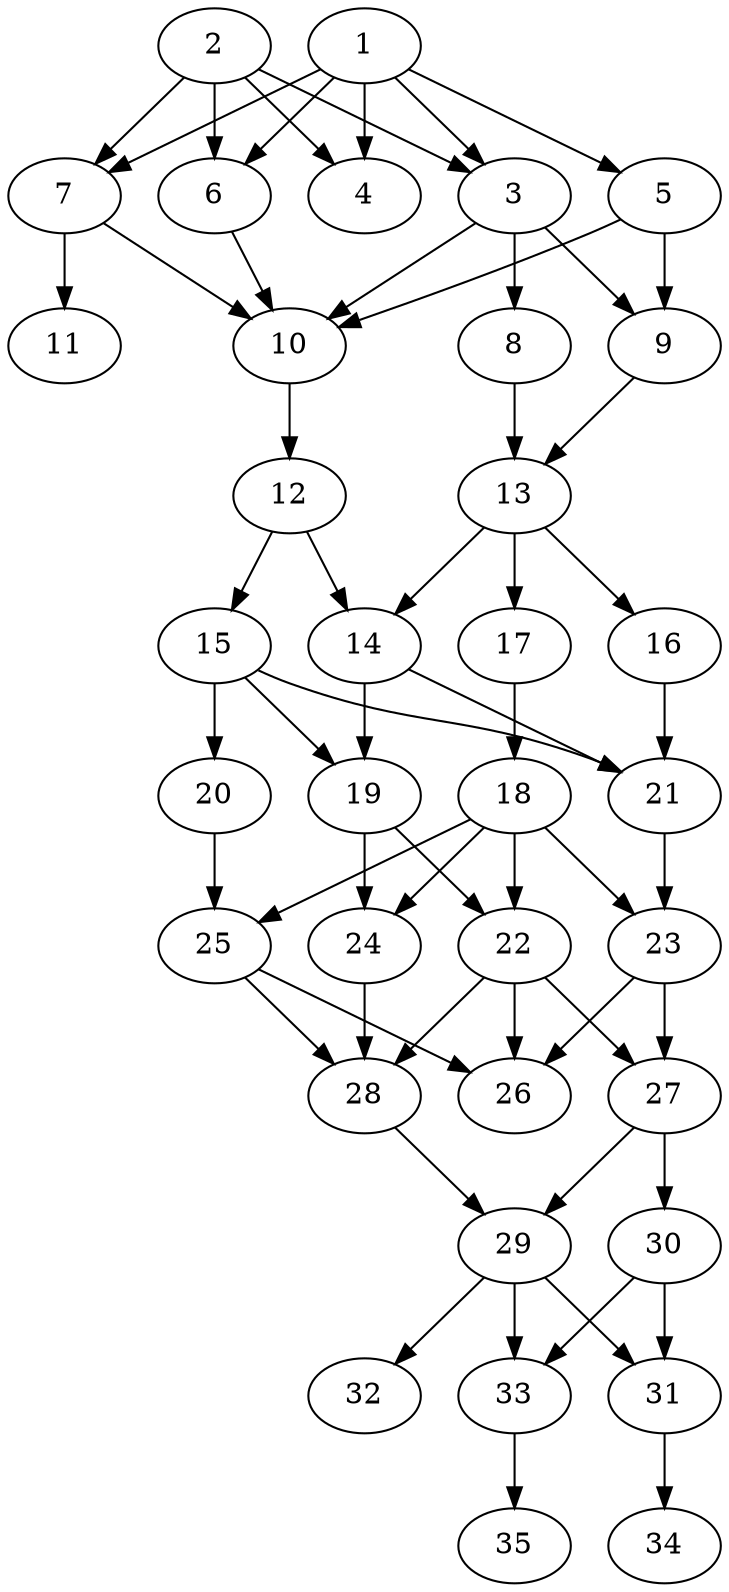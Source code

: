 // DAG automatically generated by daggen at Tue Aug  6 16:28:02 2019
// ./daggen --dot -n 35 --ccr 0.5 --fat 0.4 --regular 0.5 --density 0.7 --mindata 5242880 --maxdata 52428800 
digraph G {
  1 [size="43452416", alpha="0.19", expect_size="21726208"] 
  1 -> 3 [size ="21726208"]
  1 -> 4 [size ="21726208"]
  1 -> 5 [size ="21726208"]
  1 -> 6 [size ="21726208"]
  1 -> 7 [size ="21726208"]
  2 [size="44826624", alpha="0.13", expect_size="22413312"] 
  2 -> 3 [size ="22413312"]
  2 -> 4 [size ="22413312"]
  2 -> 6 [size ="22413312"]
  2 -> 7 [size ="22413312"]
  3 [size="80035840", alpha="0.02", expect_size="40017920"] 
  3 -> 8 [size ="40017920"]
  3 -> 9 [size ="40017920"]
  3 -> 10 [size ="40017920"]
  4 [size="82352128", alpha="0.17", expect_size="41176064"] 
  5 [size="27512832", alpha="0.08", expect_size="13756416"] 
  5 -> 9 [size ="13756416"]
  5 -> 10 [size ="13756416"]
  6 [size="64876544", alpha="0.05", expect_size="32438272"] 
  6 -> 10 [size ="32438272"]
  7 [size="16781312", alpha="0.10", expect_size="8390656"] 
  7 -> 10 [size ="8390656"]
  7 -> 11 [size ="8390656"]
  8 [size="92786688", alpha="0.12", expect_size="46393344"] 
  8 -> 13 [size ="46393344"]
  9 [size="66881536", alpha="0.07", expect_size="33440768"] 
  9 -> 13 [size ="33440768"]
  10 [size="100628480", alpha="0.14", expect_size="50314240"] 
  10 -> 12 [size ="50314240"]
  11 [size="55572480", alpha="0.12", expect_size="27786240"] 
  12 [size="49154048", alpha="0.19", expect_size="24577024"] 
  12 -> 14 [size ="24577024"]
  12 -> 15 [size ="24577024"]
  13 [size="15306752", alpha="0.19", expect_size="7653376"] 
  13 -> 14 [size ="7653376"]
  13 -> 16 [size ="7653376"]
  13 -> 17 [size ="7653376"]
  14 [size="26628096", alpha="0.09", expect_size="13314048"] 
  14 -> 19 [size ="13314048"]
  14 -> 21 [size ="13314048"]
  15 [size="13217792", alpha="0.08", expect_size="6608896"] 
  15 -> 19 [size ="6608896"]
  15 -> 20 [size ="6608896"]
  15 -> 21 [size ="6608896"]
  16 [size="49123328", alpha="0.07", expect_size="24561664"] 
  16 -> 21 [size ="24561664"]
  17 [size="74573824", alpha="0.11", expect_size="37286912"] 
  17 -> 18 [size ="37286912"]
  18 [size="28702720", alpha="0.06", expect_size="14351360"] 
  18 -> 22 [size ="14351360"]
  18 -> 23 [size ="14351360"]
  18 -> 24 [size ="14351360"]
  18 -> 25 [size ="14351360"]
  19 [size="86654976", alpha="0.14", expect_size="43327488"] 
  19 -> 22 [size ="43327488"]
  19 -> 24 [size ="43327488"]
  20 [size="24295424", alpha="0.03", expect_size="12147712"] 
  20 -> 25 [size ="12147712"]
  21 [size="89063424", alpha="0.18", expect_size="44531712"] 
  21 -> 23 [size ="44531712"]
  22 [size="50716672", alpha="0.01", expect_size="25358336"] 
  22 -> 26 [size ="25358336"]
  22 -> 27 [size ="25358336"]
  22 -> 28 [size ="25358336"]
  23 [size="44832768", alpha="0.18", expect_size="22416384"] 
  23 -> 26 [size ="22416384"]
  23 -> 27 [size ="22416384"]
  24 [size="41209856", alpha="0.10", expect_size="20604928"] 
  24 -> 28 [size ="20604928"]
  25 [size="84672512", alpha="0.07", expect_size="42336256"] 
  25 -> 26 [size ="42336256"]
  25 -> 28 [size ="42336256"]
  26 [size="26085376", alpha="0.14", expect_size="13042688"] 
  27 [size="57249792", alpha="0.03", expect_size="28624896"] 
  27 -> 29 [size ="28624896"]
  27 -> 30 [size ="28624896"]
  28 [size="13430784", alpha="0.10", expect_size="6715392"] 
  28 -> 29 [size ="6715392"]
  29 [size="43438080", alpha="0.08", expect_size="21719040"] 
  29 -> 31 [size ="21719040"]
  29 -> 32 [size ="21719040"]
  29 -> 33 [size ="21719040"]
  30 [size="17123328", alpha="0.06", expect_size="8561664"] 
  30 -> 31 [size ="8561664"]
  30 -> 33 [size ="8561664"]
  31 [size="29956096", alpha="0.13", expect_size="14978048"] 
  31 -> 34 [size ="14978048"]
  32 [size="20535296", alpha="0.08", expect_size="10267648"] 
  33 [size="23199744", alpha="0.04", expect_size="11599872"] 
  33 -> 35 [size ="11599872"]
  34 [size="13129728", alpha="0.04", expect_size="6564864"] 
  35 [size="62193664", alpha="0.04", expect_size="31096832"] 
}
